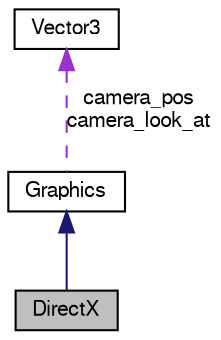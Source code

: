 digraph G
{
  bgcolor="transparent";
  edge [fontname="FreeSans",fontsize=10,labelfontname="FreeSans",labelfontsize=10];
  node [fontname="FreeSans",fontsize=10,shape=record];
  Node1 [label="DirectX",height=0.2,width=0.4,color="black", fillcolor="grey75", style="filled" fontcolor="black"];
  Node2 -> Node1 [dir=back,color="midnightblue",fontsize=10,style="solid"];
  Node2 [label="Graphics",height=0.2,width=0.4,color="black",URL="$class_graphics.html"];
  Node3 -> Node2 [dir=back,color="darkorchid3",fontsize=10,style="dashed",label="camera_pos\ncamera_look_at"];
  Node3 [label="Vector3",height=0.2,width=0.4,color="black",URL="$class_vector3.html"];
}

